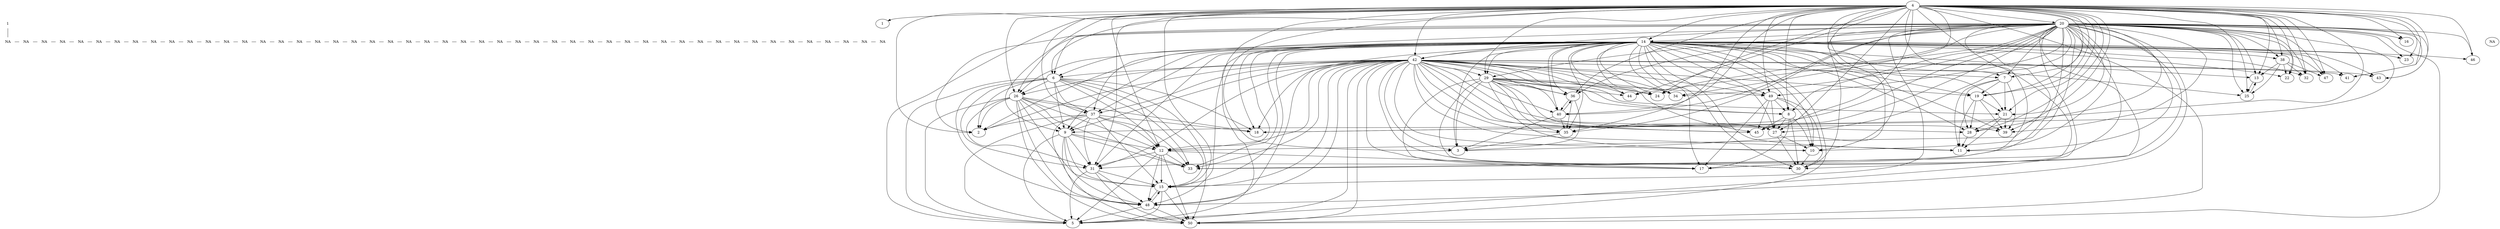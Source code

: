 digraph G {
rankdir=TB
t1[shape=plaintext, label=1]
t2[shape=plaintext, label=NA]
t3[shape=plaintext, label=NA]
t4[shape=plaintext, label=NA]
t5[shape=plaintext, label=NA]
t6[shape=plaintext, label=NA]
t7[shape=plaintext, label=NA]
t8[shape=plaintext, label=NA]
t9[shape=plaintext, label=NA]
t10[shape=plaintext, label=NA]
t11[shape=plaintext, label=NA]
t12[shape=plaintext, label=NA]
t13[shape=plaintext, label=NA]
t14[shape=plaintext, label=NA]
t15[shape=plaintext, label=NA]
t16[shape=plaintext, label=NA]
t17[shape=plaintext, label=NA]
t18[shape=plaintext, label=NA]
t19[shape=plaintext, label=NA]
t20[shape=plaintext, label=NA]
t21[shape=plaintext, label=NA]
t22[shape=plaintext, label=NA]
t23[shape=plaintext, label=NA]
t24[shape=plaintext, label=NA]
t25[shape=plaintext, label=NA]
t26[shape=plaintext, label=NA]
t27[shape=plaintext, label=NA]
t28[shape=plaintext, label=NA]
t29[shape=plaintext, label=NA]
t30[shape=plaintext, label=NA]
t31[shape=plaintext, label=NA]
t32[shape=plaintext, label=NA]
t33[shape=plaintext, label=NA]
t34[shape=plaintext, label=NA]
t35[shape=plaintext, label=NA]
t36[shape=plaintext, label=NA]
t37[shape=plaintext, label=NA]
t38[shape=plaintext, label=NA]
t39[shape=plaintext, label=NA]
t40[shape=plaintext, label=NA]
t41[shape=plaintext, label=NA]
t42[shape=plaintext, label=NA]
t43[shape=plaintext, label=NA]
t44[shape=plaintext, label=NA]
t45[shape=plaintext, label=NA]
t46[shape=plaintext, label=NA]
t47[shape=plaintext, label=NA]
t48[shape=plaintext, label=NA]
t49[shape=plaintext, label=NA]
t50[shape=plaintext, label=NA]
t1->t2[arrowhead=none]
t2->t3[arrowhead=none]
t3->t4[arrowhead=none]
t4->t5[arrowhead=none]
t5->t6[arrowhead=none]
t6->t7[arrowhead=none]
t7->t8[arrowhead=none]
t8->t9[arrowhead=none]
t9->t10[arrowhead=none]
t10->t11[arrowhead=none]
t11->t12[arrowhead=none]
t12->t13[arrowhead=none]
t13->t14[arrowhead=none]
t14->t15[arrowhead=none]
t15->t16[arrowhead=none]
t16->t17[arrowhead=none]
t17->t18[arrowhead=none]
t18->t19[arrowhead=none]
t19->t20[arrowhead=none]
t20->t21[arrowhead=none]
t21->t22[arrowhead=none]
t22->t23[arrowhead=none]
t23->t24[arrowhead=none]
t24->t25[arrowhead=none]
t25->t26[arrowhead=none]
t26->t27[arrowhead=none]
t27->t28[arrowhead=none]
t28->t29[arrowhead=none]
t29->t30[arrowhead=none]
t30->t31[arrowhead=none]
t31->t32[arrowhead=none]
t32->t33[arrowhead=none]
t33->t34[arrowhead=none]
t34->t35[arrowhead=none]
t35->t36[arrowhead=none]
t36->t37[arrowhead=none]
t37->t38[arrowhead=none]
t38->t39[arrowhead=none]
t39->t40[arrowhead=none]
t40->t41[arrowhead=none]
t41->t42[arrowhead=none]
t42->t43[arrowhead=none]
t43->t44[arrowhead=none]
t44->t45[arrowhead=none]
t45->t46[arrowhead=none]
t46->t47[arrowhead=none]
t47->t48[arrowhead=none]
t48->t49[arrowhead=none]
t49->t50[arrowhead=none]
{rank=same;t1;1;}
{rank=same;t2;NA;}
{rank=same;t3;NA;}
{rank=same;t4;NA;}
{rank=same;t5;NA;}
{rank=same;t6;NA;}
{rank=same;t7;NA;}
{rank=same;t8;NA;}
{rank=same;t9;NA;}
{rank=same;t10;NA;}
{rank=same;t11;NA;}
{rank=same;t12;NA;}
{rank=same;t13;NA;}
{rank=same;t14;NA;}
{rank=same;t15;NA;}
{rank=same;t16;NA;}
{rank=same;t17;NA;}
{rank=same;t18;NA;}
{rank=same;t19;NA;}
{rank=same;t20;NA;}
{rank=same;t21;NA;}
{rank=same;t22;NA;}
{rank=same;t23;NA;}
{rank=same;t24;NA;}
{rank=same;t25;NA;}
{rank=same;t26;NA;}
{rank=same;t27;NA;}
{rank=same;t28;NA;}
{rank=same;t29;NA;}
{rank=same;t30;NA;}
{rank=same;t31;NA;}
{rank=same;t32;NA;}
{rank=same;t33;NA;}
{rank=same;t34;NA;}
{rank=same;t35;NA;}
{rank=same;t36;NA;}
{rank=same;t37;NA;}
{rank=same;t38;NA;}
{rank=same;t39;NA;}
{rank=same;t40;NA;}
{rank=same;t41;NA;}
{rank=same;t42;NA;}
{rank=same;t43;NA;}
{rank=same;t44;NA;}
{rank=same;t45;NA;}
{rank=same;t46;NA;}
{rank=same;t47;NA;}
{rank=same;t48;NA;}
{rank=same;t49;NA;}
{rank=same;t50;NA;}
4->1
4->2
6->2
14->2
20->2
26->2
37->2
42->2
4->3
14->3
20->3
29->3
35->3
36->3
40->3
42->3
4->5
4->6
4->7
4->8
4->9
4->10
4->11
4->12
4->13
4->14
4->15
4->16
4->17
4->18
4->19
4->20
4->21
4->22
4->23
4->24
4->25
4->26
4->27
4->28
4->29
4->30
4->31
4->32
4->33
4->34
4->35
4->36
4->37
4->38
4->39
4->40
4->41
4->42
4->43
4->44
4->45
4->46
4->47
4->48
4->49
4->50
6->5
9->5
12->5
14->5
15->5
20->5
26->5
31->5
37->5
42->5
48->5
6->9
6->12
14->6
6->15
6->18
20->6
6->26
6->31
6->33
6->37
42->6
6->48
6->50
7->11
14->7
7->19
20->7
7->21
7->28
7->39
42->7
8->10
14->8
8->17
20->8
8->27
29->8
8->30
42->8
8->45
49->8
9->12
14->9
9->15
20->9
26->9
9->31
9->33
37->9
42->9
9->48
9->50
14->10
20->10
27->10
29->10
10->30
42->10
49->10
14->11
19->11
20->11
21->11
28->11
42->11
14->12
12->15
12->17
20->12
26->12
12->31
12->33
37->12
42->12
12->48
12->50
14->13
20->13
13->25
25->13
38->13
14->15
14->17
14->18
14->19
20->14
14->21
14->22
14->23
14->24
14->25
14->26
14->27
14->28
14->29
14->30
14->31
14->32
14->33
14->34
14->35
14->36
14->37
14->38
14->39
14->40
14->41
14->42
14->43
14->44
14->45
14->46
14->47
14->48
14->49
14->50
20->15
26->15
31->15
37->15
42->15
15->48
48->15
15->50
20->16
20->17
29->17
42->17
49->17
20->18
26->18
37->18
42->18
20->19
19->21
19->28
19->39
42->19
20->21
20->22
20->23
20->24
20->25
20->26
20->27
20->28
20->29
20->30
20->31
20->32
20->33
20->34
20->35
20->36
20->37
20->38
20->39
20->40
20->41
20->42
20->43
20->44
20->45
20->46
20->47
20->48
20->49
20->50
21->28
21->39
42->21
38->22
29->24
42->24
38->25
26->31
26->33
26->37
42->26
26->48
26->50
29->27
27->30
42->27
49->27
42->28
29->30
29->34
29->35
29->36
29->40
42->29
29->44
29->45
29->49
42->30
49->30
37->31
42->31
31->48
31->50
38->32
37->33
42->33
42->34
36->35
40->35
42->35
36->40
40->36
42->36
42->37
37->48
38->47
42->39
42->40
42->41
42->43
42->44
42->45
42->48
42->49
42->50
49->45
48->50
}
